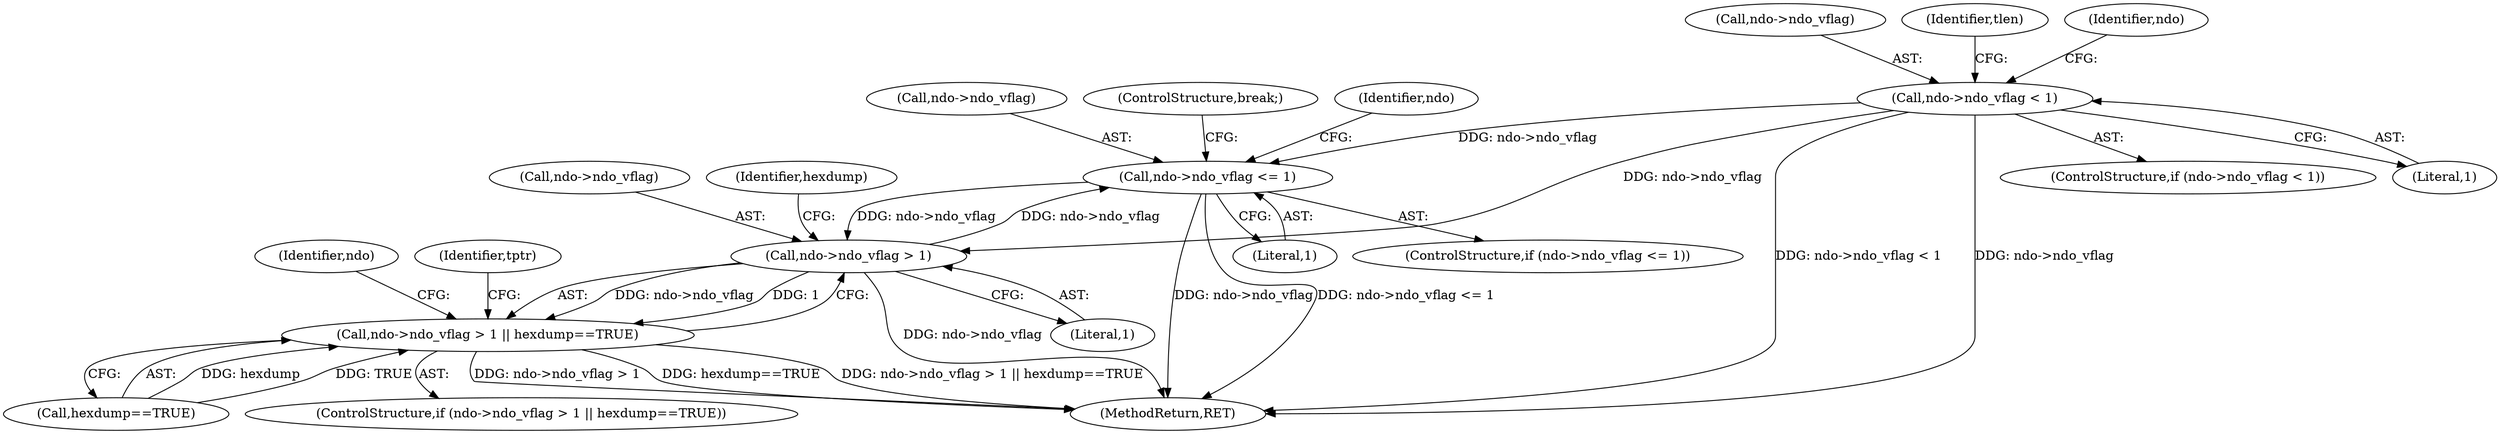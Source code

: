 digraph "0_tcpdump_d97e94223720684c6aa740ff219e0d19426c2220@pointer" {
"1000162" [label="(Call,ndo->ndo_vflag < 1)"];
"1001903" [label="(Call,ndo->ndo_vflag <= 1)"];
"1001916" [label="(Call,ndo->ndo_vflag > 1)"];
"1001915" [label="(Call,ndo->ndo_vflag > 1 || hexdump==TRUE)"];
"1001904" [label="(Call,ndo->ndo_vflag)"];
"1001915" [label="(Call,ndo->ndo_vflag > 1 || hexdump==TRUE)"];
"1000163" [label="(Call,ndo->ndo_vflag)"];
"1001925" [label="(Identifier,ndo)"];
"1001916" [label="(Call,ndo->ndo_vflag > 1)"];
"1001903" [label="(Call,ndo->ndo_vflag <= 1)"];
"1001936" [label="(Identifier,tptr)"];
"1000190" [label="(Identifier,tlen)"];
"1001947" [label="(MethodReturn,RET)"];
"1001921" [label="(Call,hexdump==TRUE)"];
"1001907" [label="(Literal,1)"];
"1001917" [label="(Call,ndo->ndo_vflag)"];
"1001920" [label="(Literal,1)"];
"1000162" [label="(Call,ndo->ndo_vflag < 1)"];
"1001922" [label="(Identifier,hexdump)"];
"1001913" [label="(ControlStructure,break;)"];
"1001909" [label="(Identifier,ndo)"];
"1000161" [label="(ControlStructure,if (ndo->ndo_vflag < 1))"];
"1000170" [label="(Identifier,ndo)"];
"1000166" [label="(Literal,1)"];
"1001902" [label="(ControlStructure,if (ndo->ndo_vflag <= 1))"];
"1001914" [label="(ControlStructure,if (ndo->ndo_vflag > 1 || hexdump==TRUE))"];
"1000162" -> "1000161"  [label="AST: "];
"1000162" -> "1000166"  [label="CFG: "];
"1000163" -> "1000162"  [label="AST: "];
"1000166" -> "1000162"  [label="AST: "];
"1000170" -> "1000162"  [label="CFG: "];
"1000190" -> "1000162"  [label="CFG: "];
"1000162" -> "1001947"  [label="DDG: ndo->ndo_vflag < 1"];
"1000162" -> "1001947"  [label="DDG: ndo->ndo_vflag"];
"1000162" -> "1001903"  [label="DDG: ndo->ndo_vflag"];
"1000162" -> "1001916"  [label="DDG: ndo->ndo_vflag"];
"1001903" -> "1001902"  [label="AST: "];
"1001903" -> "1001907"  [label="CFG: "];
"1001904" -> "1001903"  [label="AST: "];
"1001907" -> "1001903"  [label="AST: "];
"1001909" -> "1001903"  [label="CFG: "];
"1001913" -> "1001903"  [label="CFG: "];
"1001903" -> "1001947"  [label="DDG: ndo->ndo_vflag"];
"1001903" -> "1001947"  [label="DDG: ndo->ndo_vflag <= 1"];
"1001916" -> "1001903"  [label="DDG: ndo->ndo_vflag"];
"1001903" -> "1001916"  [label="DDG: ndo->ndo_vflag"];
"1001916" -> "1001915"  [label="AST: "];
"1001916" -> "1001920"  [label="CFG: "];
"1001917" -> "1001916"  [label="AST: "];
"1001920" -> "1001916"  [label="AST: "];
"1001922" -> "1001916"  [label="CFG: "];
"1001915" -> "1001916"  [label="CFG: "];
"1001916" -> "1001947"  [label="DDG: ndo->ndo_vflag"];
"1001916" -> "1001915"  [label="DDG: ndo->ndo_vflag"];
"1001916" -> "1001915"  [label="DDG: 1"];
"1001915" -> "1001914"  [label="AST: "];
"1001915" -> "1001921"  [label="CFG: "];
"1001921" -> "1001915"  [label="AST: "];
"1001925" -> "1001915"  [label="CFG: "];
"1001936" -> "1001915"  [label="CFG: "];
"1001915" -> "1001947"  [label="DDG: ndo->ndo_vflag > 1"];
"1001915" -> "1001947"  [label="DDG: hexdump==TRUE"];
"1001915" -> "1001947"  [label="DDG: ndo->ndo_vflag > 1 || hexdump==TRUE"];
"1001921" -> "1001915"  [label="DDG: hexdump"];
"1001921" -> "1001915"  [label="DDG: TRUE"];
}
